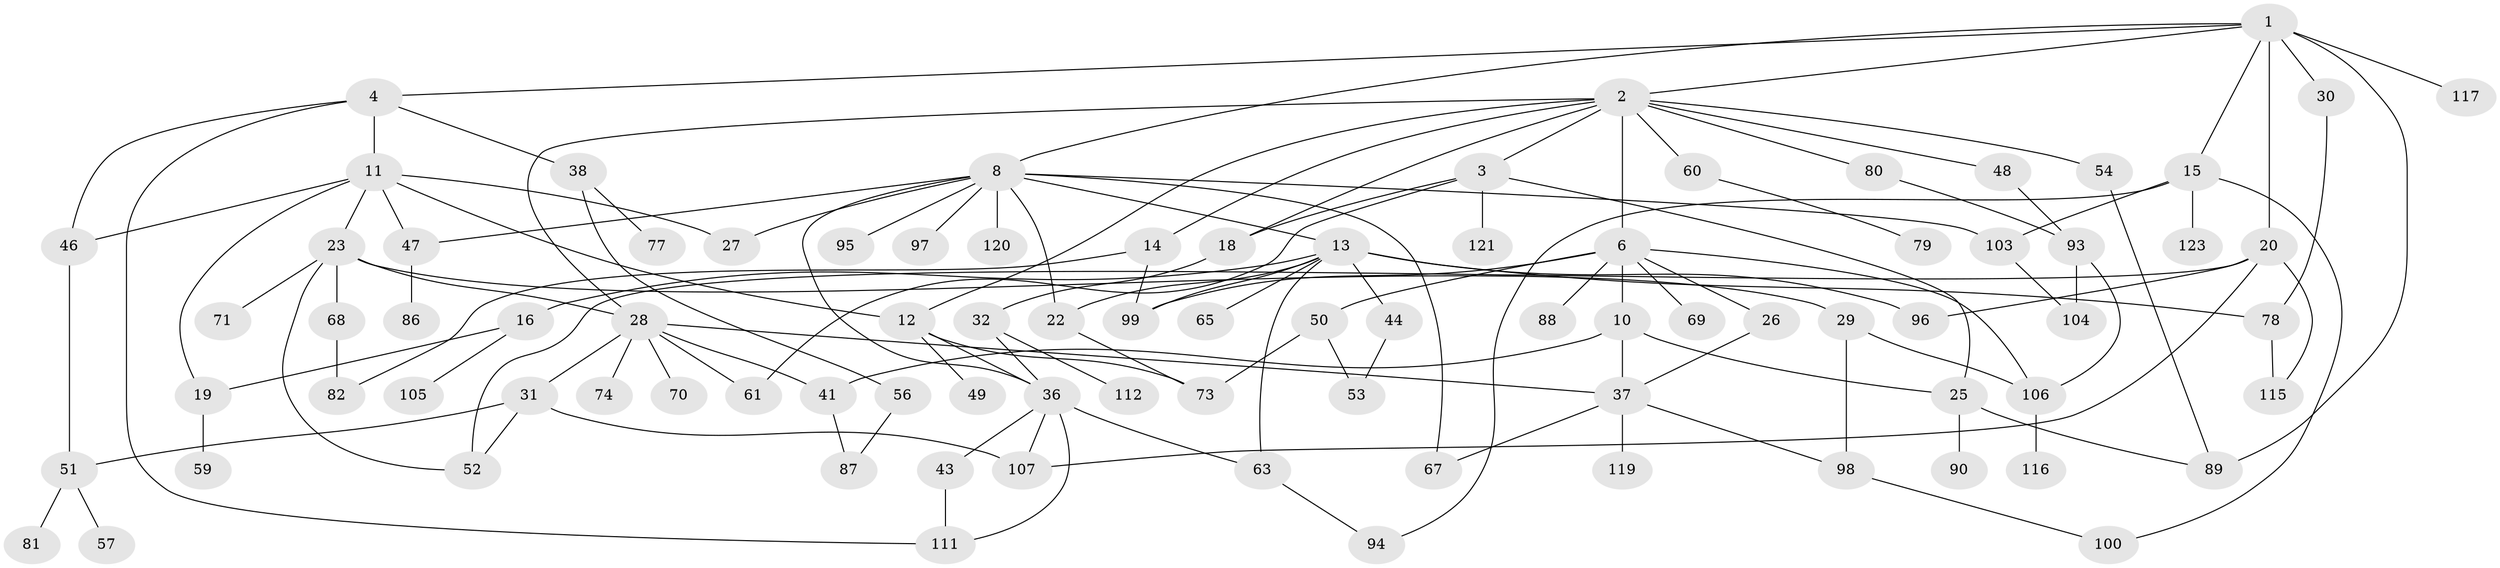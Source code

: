 // Generated by graph-tools (version 1.1) at 2025/23/03/03/25 07:23:30]
// undirected, 88 vertices, 131 edges
graph export_dot {
graph [start="1"]
  node [color=gray90,style=filled];
  1 [super="+5"];
  2 [super="+9"];
  3 [super="+24"];
  4 [super="+7"];
  6 [super="+21"];
  8 [super="+33"];
  10 [super="+58"];
  11 [super="+114"];
  12 [super="+55"];
  13 [super="+39"];
  14;
  15 [super="+17"];
  16 [super="+34"];
  18;
  19;
  20 [super="+45"];
  22 [super="+42"];
  23 [super="+75"];
  25 [super="+85"];
  26;
  27 [super="+83"];
  28 [super="+64"];
  29 [super="+35"];
  30;
  31 [super="+101"];
  32;
  36 [super="+40"];
  37 [super="+66"];
  38 [super="+91"];
  41;
  43;
  44;
  46;
  47;
  48;
  49;
  50 [super="+108"];
  51 [super="+62"];
  52;
  53;
  54;
  56;
  57;
  59;
  60 [super="+76"];
  61 [super="+72"];
  63 [super="+84"];
  65;
  67 [super="+92"];
  68;
  69;
  70;
  71;
  73;
  74;
  77;
  78;
  79;
  80;
  81;
  82;
  86;
  87;
  88;
  89 [super="+102"];
  90;
  93 [super="+110"];
  94 [super="+109"];
  95;
  96;
  97;
  98 [super="+113"];
  99;
  100 [super="+122"];
  103;
  104;
  105;
  106;
  107;
  111;
  112 [super="+118"];
  115;
  116;
  117;
  119;
  120;
  121;
  123;
  1 -- 2;
  1 -- 4;
  1 -- 8;
  1 -- 15;
  1 -- 30;
  1 -- 117;
  1 -- 89;
  1 -- 20 [weight=2];
  2 -- 3;
  2 -- 6;
  2 -- 48;
  2 -- 80;
  2 -- 18;
  2 -- 54;
  2 -- 60;
  2 -- 12;
  2 -- 28;
  2 -- 14;
  3 -- 25;
  3 -- 61;
  3 -- 121;
  3 -- 18;
  4 -- 11;
  4 -- 38;
  4 -- 111;
  4 -- 46;
  6 -- 10;
  6 -- 50;
  6 -- 69;
  6 -- 88;
  6 -- 106;
  6 -- 26;
  6 -- 99;
  8 -- 13;
  8 -- 22;
  8 -- 95;
  8 -- 120;
  8 -- 97;
  8 -- 103;
  8 -- 47;
  8 -- 36;
  8 -- 27;
  8 -- 67;
  10 -- 41;
  10 -- 25;
  10 -- 37;
  11 -- 12;
  11 -- 23;
  11 -- 27;
  11 -- 47;
  11 -- 46;
  11 -- 19;
  12 -- 36;
  12 -- 49;
  12 -- 73;
  13 -- 16;
  13 -- 96;
  13 -- 99;
  13 -- 65;
  13 -- 44;
  13 -- 78;
  13 -- 63 [weight=2];
  13 -- 22;
  14 -- 82;
  14 -- 99;
  15 -- 103;
  15 -- 123;
  15 -- 100;
  15 -- 94;
  16 -- 19;
  16 -- 105;
  18 -- 32;
  19 -- 59;
  20 -- 52;
  20 -- 96;
  20 -- 115;
  20 -- 107;
  22 -- 73;
  23 -- 29;
  23 -- 68;
  23 -- 71;
  23 -- 52;
  23 -- 28;
  25 -- 90;
  25 -- 89;
  26 -- 37;
  28 -- 31;
  28 -- 74;
  28 -- 41;
  28 -- 61;
  28 -- 70;
  28 -- 37;
  29 -- 98;
  29 -- 106;
  30 -- 78;
  31 -- 51;
  31 -- 107;
  31 -- 52;
  32 -- 112;
  32 -- 36;
  36 -- 43;
  36 -- 107;
  36 -- 111;
  36 -- 63;
  37 -- 119;
  37 -- 67;
  37 -- 98;
  38 -- 56;
  38 -- 77;
  41 -- 87;
  43 -- 111;
  44 -- 53;
  46 -- 51;
  47 -- 86;
  48 -- 93;
  50 -- 53;
  50 -- 73;
  51 -- 57;
  51 -- 81;
  54 -- 89;
  56 -- 87;
  60 -- 79;
  63 -- 94;
  68 -- 82;
  78 -- 115;
  80 -- 93;
  93 -- 104;
  93 -- 106;
  98 -- 100;
  103 -- 104;
  106 -- 116;
}
